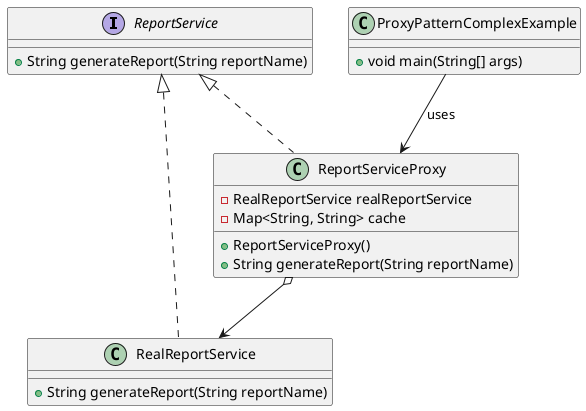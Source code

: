 @startuml
interface ReportService {
    +String generateReport(String reportName)
}

class RealReportService {
    +String generateReport(String reportName)
}

class ReportServiceProxy {
    -RealReportService realReportService
    -Map<String, String> cache
    +ReportServiceProxy()
    +String generateReport(String reportName)
}

class ProxyPatternComplexExample {
    +void main(String[] args)
}

ReportService <|.. RealReportService
ReportService <|.. ReportServiceProxy
ReportServiceProxy o--> RealReportService

ProxyPatternComplexExample --> ReportServiceProxy : uses

@enduml

